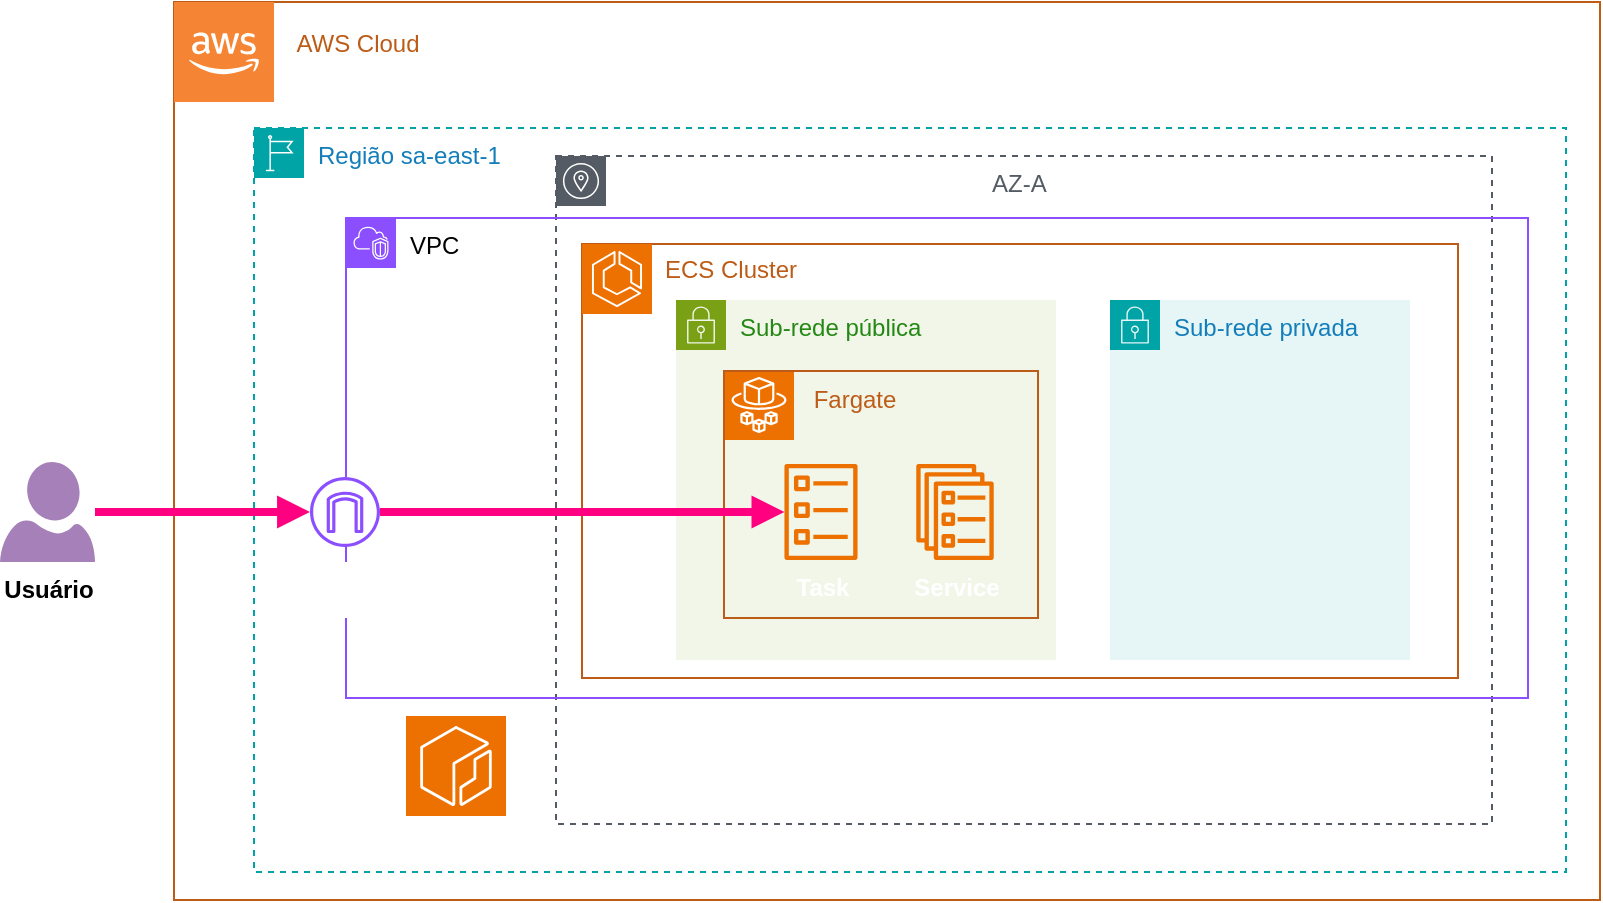 <mxfile version="26.1.1">
  <diagram name="Página-1" id="wfyRgKYoQnjYxxvyMjMu">
    <mxGraphModel dx="1150" dy="493" grid="0" gridSize="10" guides="1" tooltips="1" connect="1" arrows="1" fold="1" page="1" pageScale="1" pageWidth="2800" pageHeight="2800" math="0" shadow="0">
      <root>
        <mxCell id="0" />
        <mxCell id="1" parent="0" />
        <mxCell id="K47MxZkEz5uFrsWBVycm-2" value="" style="rounded=0;whiteSpace=wrap;html=1;fillColor=none;strokeColor=light-dark(#BD5C17,#BD5C17);movable=1;resizable=1;rotatable=1;deletable=1;editable=1;locked=0;connectable=1;" vertex="1" parent="1">
          <mxGeometry x="400" y="86" width="713" height="449" as="geometry" />
        </mxCell>
        <mxCell id="K47MxZkEz5uFrsWBVycm-17" value="&amp;nbsp; &amp;nbsp; &amp;nbsp; &amp;nbsp; &amp;nbsp; &amp;nbsp; &amp;nbsp; &amp;nbsp; &amp;nbsp; &amp;nbsp; &amp;nbsp; &amp;nbsp; &amp;nbsp; &amp;nbsp; &amp;nbsp; &amp;nbsp; &amp;nbsp; &amp;nbsp; &amp;nbsp; &amp;nbsp; &amp;nbsp; &amp;nbsp; &amp;nbsp; &amp;nbsp; &amp;nbsp; &amp;nbsp; &amp;nbsp; &amp;nbsp; AZ-A" style="sketch=0;outlineConnect=0;gradientColor=none;html=1;whiteSpace=wrap;fontSize=12;fontStyle=0;shape=mxgraph.aws4.group;grIcon=mxgraph.aws4.group_availability_zone;strokeColor=#545B64;fillColor=none;verticalAlign=top;align=left;spacingLeft=30;fontColor=#545B64;dashed=1;movable=1;resizable=1;rotatable=1;deletable=1;editable=1;locked=0;connectable=1;" vertex="1" parent="1">
          <mxGeometry x="591" y="163" width="468" height="334" as="geometry" />
        </mxCell>
        <mxCell id="K47MxZkEz5uFrsWBVycm-23" value="" style="rounded=0;whiteSpace=wrap;html=1;strokeColor=light-dark(#BD5C17,#BD5C17);fillColor=none;" vertex="1" parent="1">
          <mxGeometry x="604" y="207" width="438" height="217" as="geometry" />
        </mxCell>
        <mxCell id="K47MxZkEz5uFrsWBVycm-1" value="" style="outlineConnect=0;dashed=0;verticalLabelPosition=bottom;verticalAlign=top;align=center;html=1;shape=mxgraph.aws3.cloud_2;fillColor=#F58534;gradientColor=none;movable=1;resizable=1;rotatable=1;deletable=1;editable=1;locked=0;connectable=1;" vertex="1" parent="1">
          <mxGeometry x="400" y="86" width="50" height="50" as="geometry" />
        </mxCell>
        <mxCell id="K47MxZkEz5uFrsWBVycm-3" value="Região sa-east-1" style="points=[[0,0],[0.25,0],[0.5,0],[0.75,0],[1,0],[1,0.25],[1,0.5],[1,0.75],[1,1],[0.75,1],[0.5,1],[0.25,1],[0,1],[0,0.75],[0,0.5],[0,0.25]];outlineConnect=0;gradientColor=none;html=1;whiteSpace=wrap;fontSize=12;fontStyle=0;container=0;pointerEvents=0;collapsible=0;recursiveResize=0;shape=mxgraph.aws4.group;grIcon=mxgraph.aws4.group_region;strokeColor=#00A4A6;fillColor=none;verticalAlign=top;align=left;spacingLeft=30;fontColor=#147EBA;dashed=1;movable=1;resizable=1;rotatable=1;deletable=1;editable=1;locked=0;connectable=1;" vertex="1" parent="1">
          <mxGeometry x="440" y="149" width="656" height="372" as="geometry" />
        </mxCell>
        <mxCell id="K47MxZkEz5uFrsWBVycm-4" value="&lt;font style=&quot;color: light-dark(rgb(189, 92, 23), rgb(189, 92, 23));&quot;&gt;AWS Cloud&lt;/font&gt;" style="text;html=1;align=center;verticalAlign=middle;whiteSpace=wrap;rounded=0;movable=1;resizable=1;rotatable=1;deletable=1;editable=1;locked=0;connectable=1;" vertex="1" parent="1">
          <mxGeometry x="450" y="92" width="84" height="30" as="geometry" />
        </mxCell>
        <mxCell id="K47MxZkEz5uFrsWBVycm-16" style="edgeStyle=orthogonalEdgeStyle;rounded=0;orthogonalLoop=1;jettySize=auto;html=1;strokeColor=light-dark(#FF0080,#FF0080);strokeWidth=4;endArrow=block;endFill=1;movable=1;resizable=1;rotatable=1;deletable=1;editable=1;locked=0;connectable=1;" edge="1" parent="1" source="K47MxZkEz5uFrsWBVycm-5" target="K47MxZkEz5uFrsWBVycm-15">
          <mxGeometry relative="1" as="geometry" />
        </mxCell>
        <mxCell id="K47MxZkEz5uFrsWBVycm-5" value="&lt;b&gt;Usuário&lt;/b&gt;" style="verticalLabelPosition=bottom;html=1;verticalAlign=top;align=center;strokeColor=none;fillColor=light-dark(#A680B8,#A680B8);shape=mxgraph.azure.user;movable=1;resizable=1;rotatable=1;deletable=1;editable=1;locked=0;connectable=1;" vertex="1" parent="1">
          <mxGeometry x="313" y="316" width="47.5" height="50" as="geometry" />
        </mxCell>
        <mxCell id="K47MxZkEz5uFrsWBVycm-7" value="" style="sketch=0;points=[[0,0,0],[0.25,0,0],[0.5,0,0],[0.75,0,0],[1,0,0],[0,1,0],[0.25,1,0],[0.5,1,0],[0.75,1,0],[1,1,0],[0,0.25,0],[0,0.5,0],[0,0.75,0],[1,0.25,0],[1,0.5,0],[1,0.75,0]];outlineConnect=0;fontColor=#232F3E;fillColor=#ED7100;strokeColor=#ffffff;dashed=0;verticalLabelPosition=bottom;verticalAlign=top;align=center;html=1;fontSize=12;fontStyle=0;aspect=fixed;shape=mxgraph.aws4.resourceIcon;resIcon=mxgraph.aws4.ecs;movable=1;resizable=1;rotatable=1;deletable=1;editable=1;locked=0;connectable=1;" vertex="1" parent="1">
          <mxGeometry x="604" y="207" width="35" height="35" as="geometry" />
        </mxCell>
        <mxCell id="K47MxZkEz5uFrsWBVycm-24" value="&lt;font style=&quot;color: light-dark(rgb(189, 92, 23), rgb(189, 92, 23));&quot;&gt;ECS Cluster&lt;/font&gt;" style="text;html=1;align=center;verticalAlign=middle;whiteSpace=wrap;rounded=0;" vertex="1" parent="1">
          <mxGeometry x="632" y="205" width="93" height="30" as="geometry" />
        </mxCell>
        <mxCell id="K47MxZkEz5uFrsWBVycm-11" value="&lt;font style=&quot;color: light-dark(rgb(0, 0, 0), rgb(178, 102, 255));&quot;&gt;VPC&lt;/font&gt;" style="points=[[0,0],[0.25,0],[0.5,0],[0.75,0],[1,0],[1,0.25],[1,0.5],[1,0.75],[1,1],[0.75,1],[0.5,1],[0.25,1],[0,1],[0,0.75],[0,0.5],[0,0.25]];outlineConnect=0;gradientColor=none;html=1;whiteSpace=wrap;fontSize=12;fontStyle=0;container=0;pointerEvents=0;collapsible=0;recursiveResize=0;shape=mxgraph.aws4.group;grIcon=mxgraph.aws4.group_vpc2;strokeColor=#8C4FFF;fillColor=none;verticalAlign=top;align=left;spacingLeft=30;fontColor=#AAB7B8;dashed=0;movable=1;resizable=1;rotatable=1;deletable=1;editable=1;locked=0;connectable=1;" vertex="1" parent="1">
          <mxGeometry x="486" y="194" width="591" height="240" as="geometry" />
        </mxCell>
        <mxCell id="K47MxZkEz5uFrsWBVycm-6" value="&lt;b&gt;&lt;font style=&quot;color: light-dark(rgb(255, 255, 255), rgb(255, 255, 255));&quot;&gt;ECR&lt;/font&gt;&lt;/b&gt;" style="sketch=0;points=[[0,0,0],[0.25,0,0],[0.5,0,0],[0.75,0,0],[1,0,0],[0,1,0],[0.25,1,0],[0.5,1,0],[0.75,1,0],[1,1,0],[0,0.25,0],[0,0.5,0],[0,0.75,0],[1,0.25,0],[1,0.5,0],[1,0.75,0]];outlineConnect=0;fontColor=#232F3E;fillColor=#ED7100;strokeColor=#ffffff;dashed=0;verticalLabelPosition=bottom;verticalAlign=top;align=center;html=1;fontSize=12;fontStyle=0;aspect=fixed;shape=mxgraph.aws4.resourceIcon;resIcon=mxgraph.aws4.ecr;movable=1;resizable=1;rotatable=1;deletable=1;editable=1;locked=0;connectable=1;" vertex="1" parent="1">
          <mxGeometry x="516" y="443" width="50" height="50" as="geometry" />
        </mxCell>
        <mxCell id="K47MxZkEz5uFrsWBVycm-14" value="" style="ellipse;whiteSpace=wrap;html=1;aspect=fixed;fillColor=default;strokeColor=none;movable=1;resizable=1;rotatable=1;deletable=1;editable=1;locked=0;connectable=1;" vertex="1" parent="1">
          <mxGeometry x="471" y="323.5" width="34" height="34" as="geometry" />
        </mxCell>
        <mxCell id="K47MxZkEz5uFrsWBVycm-15" value="&lt;b&gt;&lt;font style=&quot;color: light-dark(rgb(255, 255, 255), rgb(255, 255, 255)); background-color: light-dark(#ffffff, var(--ge-dark-color, #121212));&quot;&gt;Internet&lt;br&gt;Gateway&lt;/font&gt;&lt;/b&gt;" style="sketch=0;outlineConnect=0;fontColor=#232F3E;gradientColor=none;fillColor=#8C4FFF;strokeColor=none;dashed=0;verticalLabelPosition=bottom;verticalAlign=top;align=center;html=1;fontSize=12;fontStyle=0;aspect=fixed;pointerEvents=1;shape=mxgraph.aws4.internet_gateway;movable=1;resizable=1;rotatable=1;deletable=1;editable=1;locked=0;connectable=1;" vertex="1" parent="1">
          <mxGeometry x="468" y="323.5" width="35" height="35" as="geometry" />
        </mxCell>
        <mxCell id="K47MxZkEz5uFrsWBVycm-19" value="Sub-rede pública" style="points=[[0,0],[0.25,0],[0.5,0],[0.75,0],[1,0],[1,0.25],[1,0.5],[1,0.75],[1,1],[0.75,1],[0.5,1],[0.25,1],[0,1],[0,0.75],[0,0.5],[0,0.25]];outlineConnect=0;gradientColor=none;html=1;whiteSpace=wrap;fontSize=12;fontStyle=0;container=0;pointerEvents=0;collapsible=0;recursiveResize=0;shape=mxgraph.aws4.group;grIcon=mxgraph.aws4.group_security_group;grStroke=0;strokeColor=#7AA116;fillColor=#F2F6E8;verticalAlign=top;align=left;spacingLeft=30;fontColor=#248814;dashed=0;" vertex="1" parent="1">
          <mxGeometry x="651" y="235" width="190" height="180" as="geometry" />
        </mxCell>
        <mxCell id="K47MxZkEz5uFrsWBVycm-20" value="Sub-rede privada" style="points=[[0,0],[0.25,0],[0.5,0],[0.75,0],[1,0],[1,0.25],[1,0.5],[1,0.75],[1,1],[0.75,1],[0.5,1],[0.25,1],[0,1],[0,0.75],[0,0.5],[0,0.25]];outlineConnect=0;gradientColor=none;html=1;whiteSpace=wrap;fontSize=12;fontStyle=0;container=1;pointerEvents=0;collapsible=0;recursiveResize=0;shape=mxgraph.aws4.group;grIcon=mxgraph.aws4.group_security_group;grStroke=0;strokeColor=#00A4A6;fillColor=#E6F6F7;verticalAlign=top;align=left;spacingLeft=30;fontColor=#147EBA;dashed=0;" vertex="1" parent="1">
          <mxGeometry x="868" y="235" width="150" height="180" as="geometry" />
        </mxCell>
        <mxCell id="K47MxZkEz5uFrsWBVycm-10" value="" style="sketch=0;points=[[0,0,0],[0.25,0,0],[0.5,0,0],[0.75,0,0],[1,0,0],[0,1,0],[0.25,1,0],[0.5,1,0],[0.75,1,0],[1,1,0],[0,0.25,0],[0,0.5,0],[0,0.75,0],[1,0.25,0],[1,0.5,0],[1,0.75,0]];outlineConnect=0;fontColor=#232F3E;fillColor=#ED7100;strokeColor=#ffffff;dashed=0;verticalLabelPosition=bottom;verticalAlign=top;align=center;html=1;fontSize=12;fontStyle=0;aspect=fixed;shape=mxgraph.aws4.resourceIcon;resIcon=mxgraph.aws4.fargate;movable=1;resizable=1;rotatable=1;deletable=1;editable=1;locked=0;connectable=1;" vertex="1" parent="1">
          <mxGeometry x="675" y="270" width="35" height="35" as="geometry" />
        </mxCell>
        <mxCell id="K47MxZkEz5uFrsWBVycm-46" value="&lt;font color=&quot;#bd5c17&quot;&gt;Fargate&lt;/font&gt;" style="text;html=1;align=center;verticalAlign=middle;whiteSpace=wrap;rounded=0;" vertex="1" parent="1">
          <mxGeometry x="694" y="270" width="93" height="30" as="geometry" />
        </mxCell>
        <mxCell id="K47MxZkEz5uFrsWBVycm-47" value="" style="rounded=0;whiteSpace=wrap;html=1;fillColor=none;strokeColor=light-dark(#BD5C17,#BD5C17);movable=1;resizable=1;rotatable=1;deletable=1;editable=1;locked=0;connectable=1;" vertex="1" parent="1">
          <mxGeometry x="675" y="270.5" width="157" height="123.5" as="geometry" />
        </mxCell>
        <mxCell id="K47MxZkEz5uFrsWBVycm-8" value="&lt;b&gt;&lt;font style=&quot;color: light-dark(rgb(255, 255, 255), rgb(255, 255, 255));&quot;&gt;Task&lt;/font&gt;&lt;/b&gt;" style="sketch=0;outlineConnect=0;fontColor=#232F3E;gradientColor=none;fillColor=#ED7100;strokeColor=none;dashed=0;verticalLabelPosition=bottom;verticalAlign=top;align=center;html=1;fontSize=12;fontStyle=0;aspect=fixed;pointerEvents=1;shape=mxgraph.aws4.ecs_task;movable=1;resizable=1;rotatable=1;deletable=1;editable=1;locked=0;connectable=1;" vertex="1" parent="1">
          <mxGeometry x="705" y="317" width="37" height="48" as="geometry" />
        </mxCell>
        <mxCell id="K47MxZkEz5uFrsWBVycm-9" value="&lt;font style=&quot;color: light-dark(rgb(255, 255, 255), rgb(255, 255, 255));&quot;&gt;&lt;b&gt;Service&lt;/b&gt;&lt;/font&gt;" style="sketch=0;outlineConnect=0;fontColor=#232F3E;gradientColor=none;fillColor=#ED7100;strokeColor=none;dashed=0;verticalLabelPosition=bottom;verticalAlign=top;align=center;html=1;fontSize=12;fontStyle=0;aspect=fixed;pointerEvents=1;shape=mxgraph.aws4.ecs_service;movable=1;resizable=1;rotatable=1;deletable=1;editable=1;locked=0;connectable=1;" vertex="1" parent="1">
          <mxGeometry x="771" y="317" width="39" height="48" as="geometry" />
        </mxCell>
        <mxCell id="K47MxZkEz5uFrsWBVycm-48" style="edgeStyle=orthogonalEdgeStyle;rounded=0;orthogonalLoop=1;jettySize=auto;html=1;strokeColor=light-dark(#FF0080,#FF0080);strokeWidth=4;endArrow=block;endFill=1;" edge="1" parent="1" source="K47MxZkEz5uFrsWBVycm-15" target="K47MxZkEz5uFrsWBVycm-8">
          <mxGeometry relative="1" as="geometry" />
        </mxCell>
      </root>
    </mxGraphModel>
  </diagram>
</mxfile>
